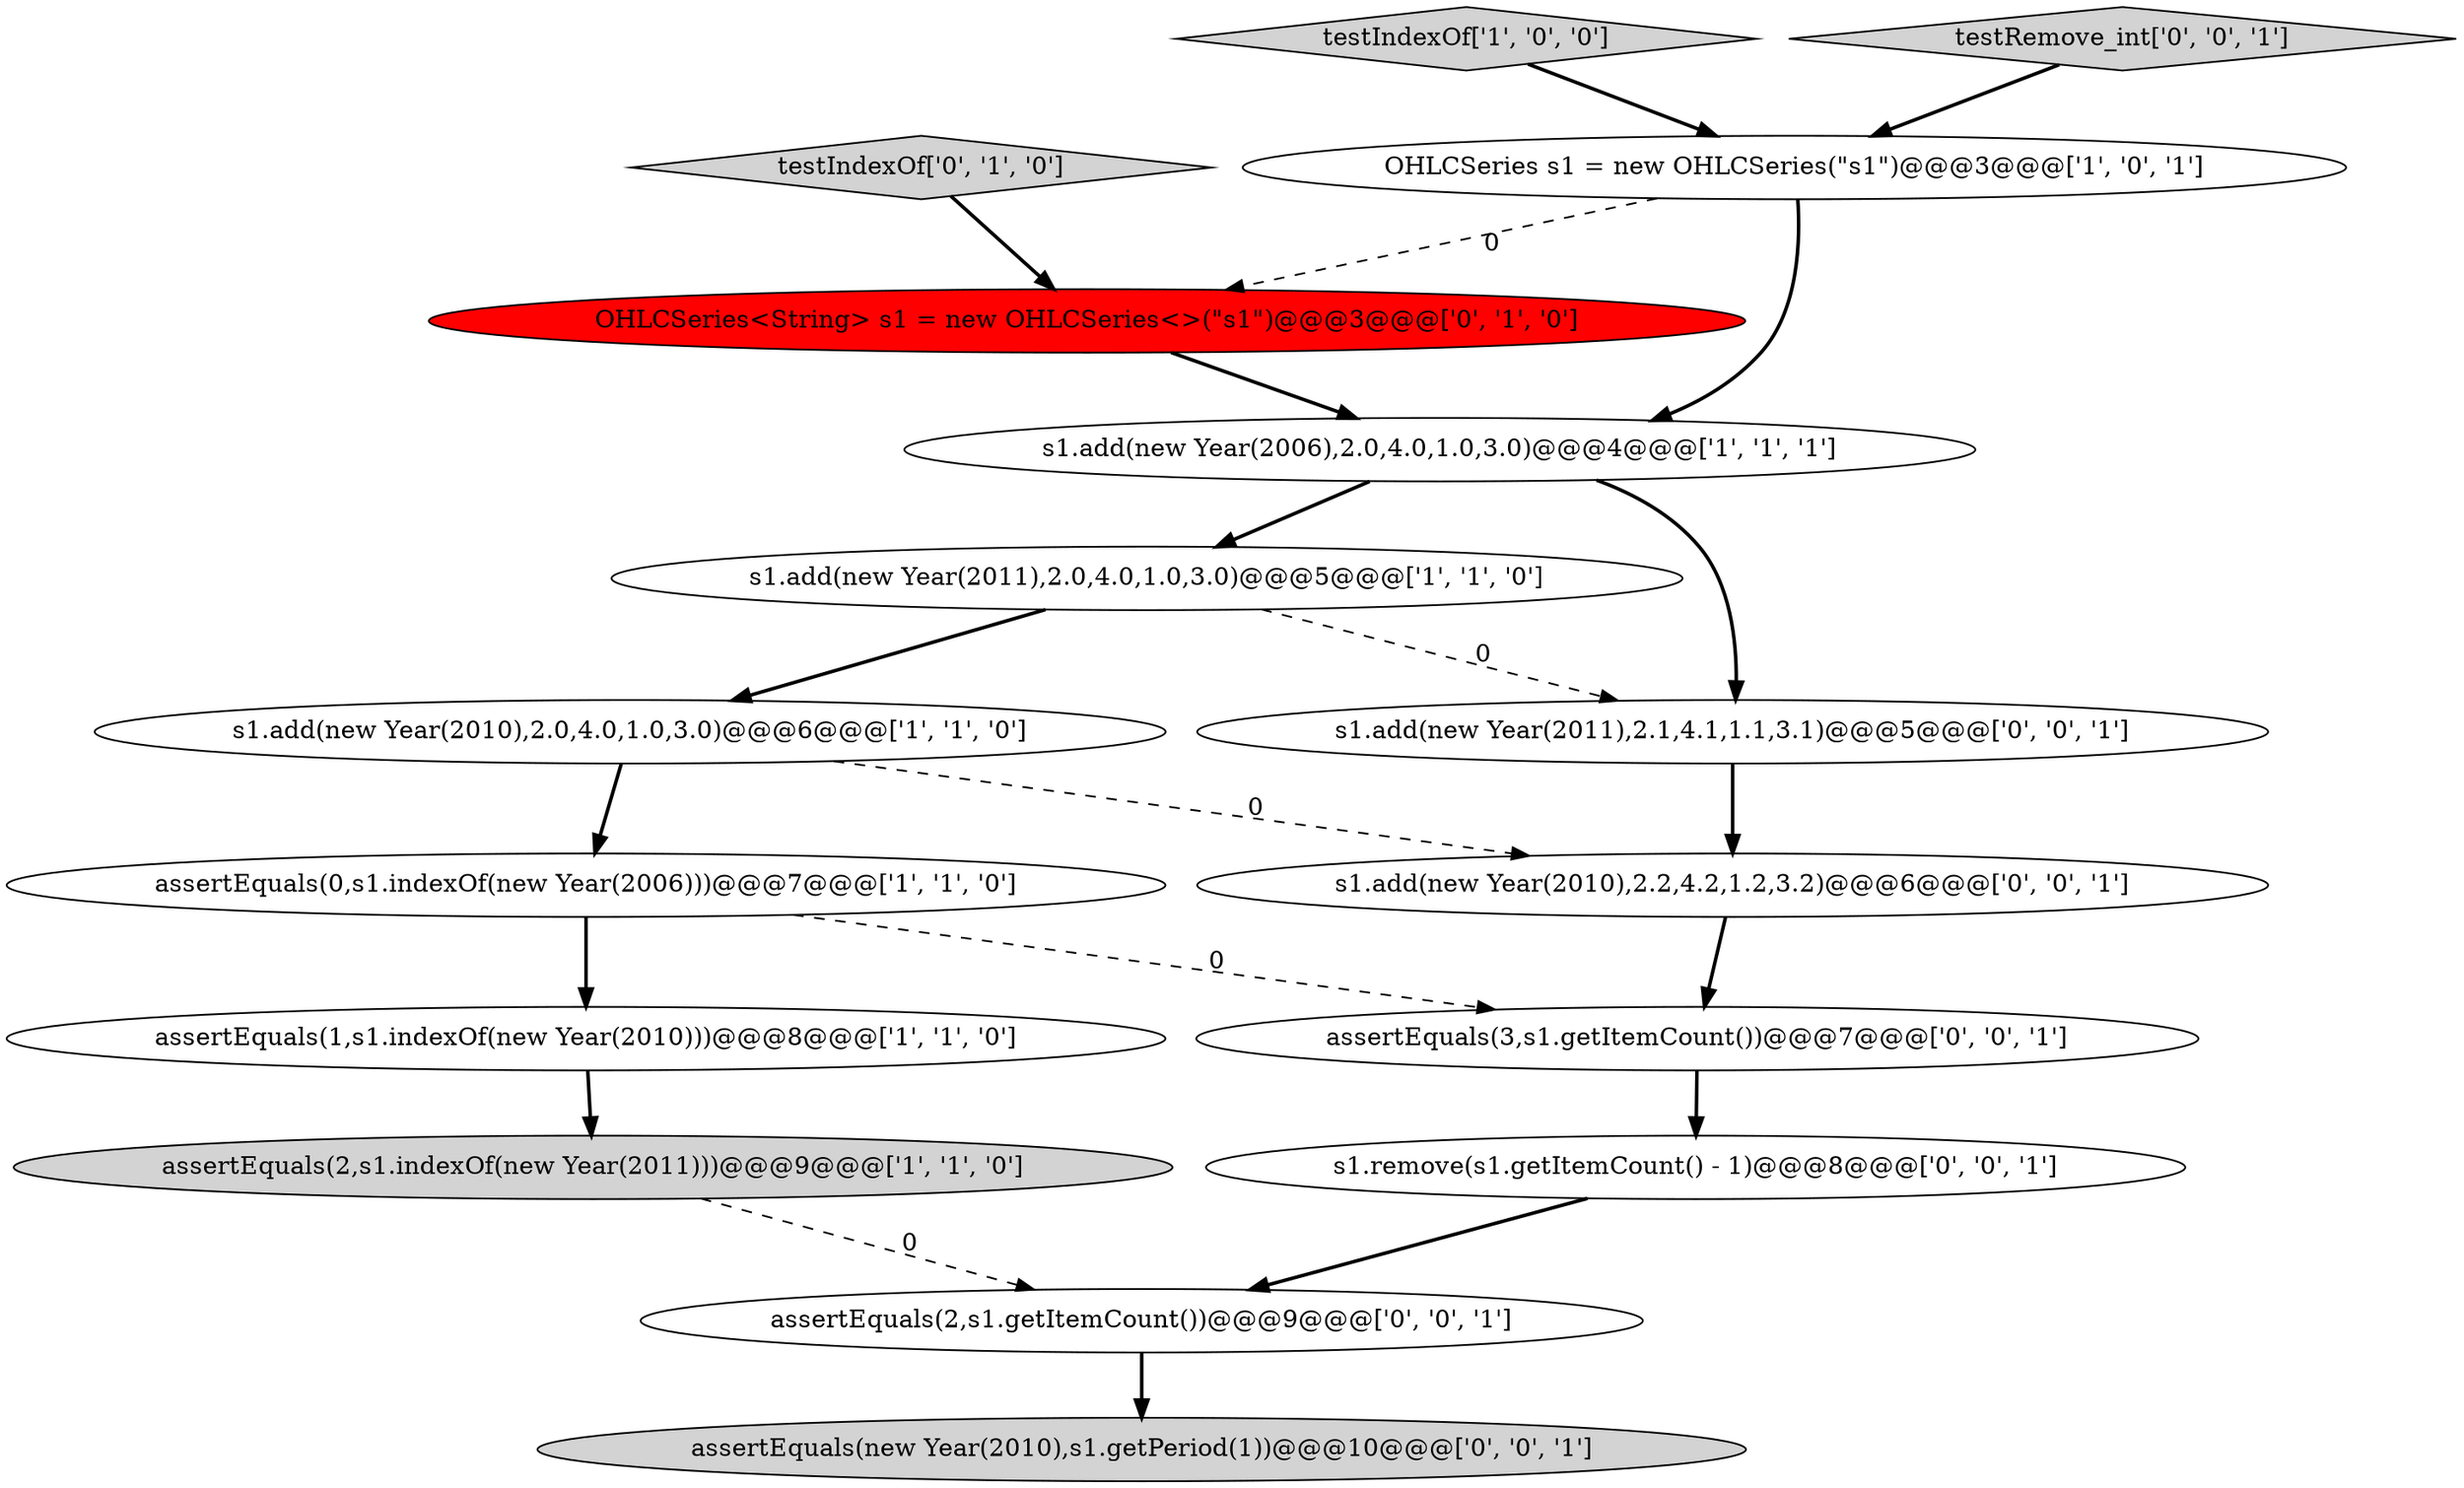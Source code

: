 digraph {
8 [style = filled, label = "testIndexOf['0', '1', '0']", fillcolor = lightgray, shape = diamond image = "AAA0AAABBB2BBB"];
0 [style = filled, label = "assertEquals(2,s1.indexOf(new Year(2011)))@@@9@@@['1', '1', '0']", fillcolor = lightgray, shape = ellipse image = "AAA0AAABBB1BBB"];
10 [style = filled, label = "s1.remove(s1.getItemCount() - 1)@@@8@@@['0', '0', '1']", fillcolor = white, shape = ellipse image = "AAA0AAABBB3BBB"];
1 [style = filled, label = "s1.add(new Year(2011),2.0,4.0,1.0,3.0)@@@5@@@['1', '1', '0']", fillcolor = white, shape = ellipse image = "AAA0AAABBB1BBB"];
5 [style = filled, label = "assertEquals(0,s1.indexOf(new Year(2006)))@@@7@@@['1', '1', '0']", fillcolor = white, shape = ellipse image = "AAA0AAABBB1BBB"];
11 [style = filled, label = "assertEquals(new Year(2010),s1.getPeriod(1))@@@10@@@['0', '0', '1']", fillcolor = lightgray, shape = ellipse image = "AAA0AAABBB3BBB"];
4 [style = filled, label = "OHLCSeries s1 = new OHLCSeries(\"s1\")@@@3@@@['1', '0', '1']", fillcolor = white, shape = ellipse image = "AAA0AAABBB1BBB"];
3 [style = filled, label = "testIndexOf['1', '0', '0']", fillcolor = lightgray, shape = diamond image = "AAA0AAABBB1BBB"];
14 [style = filled, label = "s1.add(new Year(2010),2.2,4.2,1.2,3.2)@@@6@@@['0', '0', '1']", fillcolor = white, shape = ellipse image = "AAA0AAABBB3BBB"];
9 [style = filled, label = "OHLCSeries<String> s1 = new OHLCSeries<>(\"s1\")@@@3@@@['0', '1', '0']", fillcolor = red, shape = ellipse image = "AAA1AAABBB2BBB"];
2 [style = filled, label = "s1.add(new Year(2010),2.0,4.0,1.0,3.0)@@@6@@@['1', '1', '0']", fillcolor = white, shape = ellipse image = "AAA0AAABBB1BBB"];
15 [style = filled, label = "assertEquals(2,s1.getItemCount())@@@9@@@['0', '0', '1']", fillcolor = white, shape = ellipse image = "AAA0AAABBB3BBB"];
12 [style = filled, label = "s1.add(new Year(2011),2.1,4.1,1.1,3.1)@@@5@@@['0', '0', '1']", fillcolor = white, shape = ellipse image = "AAA0AAABBB3BBB"];
6 [style = filled, label = "s1.add(new Year(2006),2.0,4.0,1.0,3.0)@@@4@@@['1', '1', '1']", fillcolor = white, shape = ellipse image = "AAA0AAABBB1BBB"];
7 [style = filled, label = "assertEquals(1,s1.indexOf(new Year(2010)))@@@8@@@['1', '1', '0']", fillcolor = white, shape = ellipse image = "AAA0AAABBB1BBB"];
16 [style = filled, label = "assertEquals(3,s1.getItemCount())@@@7@@@['0', '0', '1']", fillcolor = white, shape = ellipse image = "AAA0AAABBB3BBB"];
13 [style = filled, label = "testRemove_int['0', '0', '1']", fillcolor = lightgray, shape = diamond image = "AAA0AAABBB3BBB"];
14->16 [style = bold, label=""];
10->15 [style = bold, label=""];
4->6 [style = bold, label=""];
16->10 [style = bold, label=""];
0->15 [style = dashed, label="0"];
7->0 [style = bold, label=""];
3->4 [style = bold, label=""];
9->6 [style = bold, label=""];
5->16 [style = dashed, label="0"];
6->1 [style = bold, label=""];
4->9 [style = dashed, label="0"];
1->12 [style = dashed, label="0"];
15->11 [style = bold, label=""];
2->14 [style = dashed, label="0"];
12->14 [style = bold, label=""];
8->9 [style = bold, label=""];
5->7 [style = bold, label=""];
1->2 [style = bold, label=""];
2->5 [style = bold, label=""];
13->4 [style = bold, label=""];
6->12 [style = bold, label=""];
}
